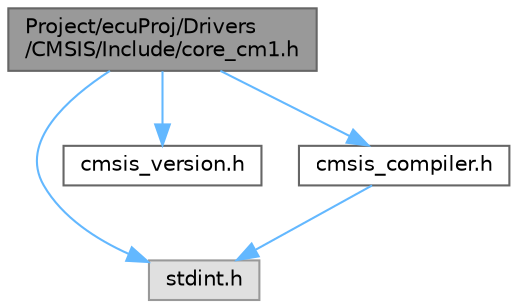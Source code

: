 digraph "Project/ecuProj/Drivers/CMSIS/Include/core_cm1.h"
{
 // LATEX_PDF_SIZE
  bgcolor="transparent";
  edge [fontname=Helvetica,fontsize=10,labelfontname=Helvetica,labelfontsize=10];
  node [fontname=Helvetica,fontsize=10,shape=box,height=0.2,width=0.4];
  Node1 [id="Node000001",label="Project/ecuProj/Drivers\l/CMSIS/Include/core_cm1.h",height=0.2,width=0.4,color="gray40", fillcolor="grey60", style="filled", fontcolor="black",tooltip="CMSIS Cortex-M1 Core Peripheral Access Layer Header File."];
  Node1 -> Node2 [id="edge1_Node000001_Node000002",color="steelblue1",style="solid",tooltip=" "];
  Node2 [id="Node000002",label="stdint.h",height=0.2,width=0.4,color="grey60", fillcolor="#E0E0E0", style="filled",tooltip=" "];
  Node1 -> Node3 [id="edge2_Node000001_Node000003",color="steelblue1",style="solid",tooltip=" "];
  Node3 [id="Node000003",label="cmsis_version.h",height=0.2,width=0.4,color="grey40", fillcolor="white", style="filled",URL="$ecu_proj_2_drivers_2_c_m_s_i_s_2_include_2cmsis__version_8h.html",tooltip="CMSIS Core(M) Version definitions."];
  Node1 -> Node4 [id="edge3_Node000001_Node000004",color="steelblue1",style="solid",tooltip=" "];
  Node4 [id="Node000004",label="cmsis_compiler.h",height=0.2,width=0.4,color="grey40", fillcolor="white", style="filled",URL="$ecu_proj_2_drivers_2_c_m_s_i_s_2_include_2cmsis__compiler_8h.html",tooltip="CMSIS compiler generic header file."];
  Node4 -> Node2 [id="edge4_Node000004_Node000002",color="steelblue1",style="solid",tooltip=" "];
}
